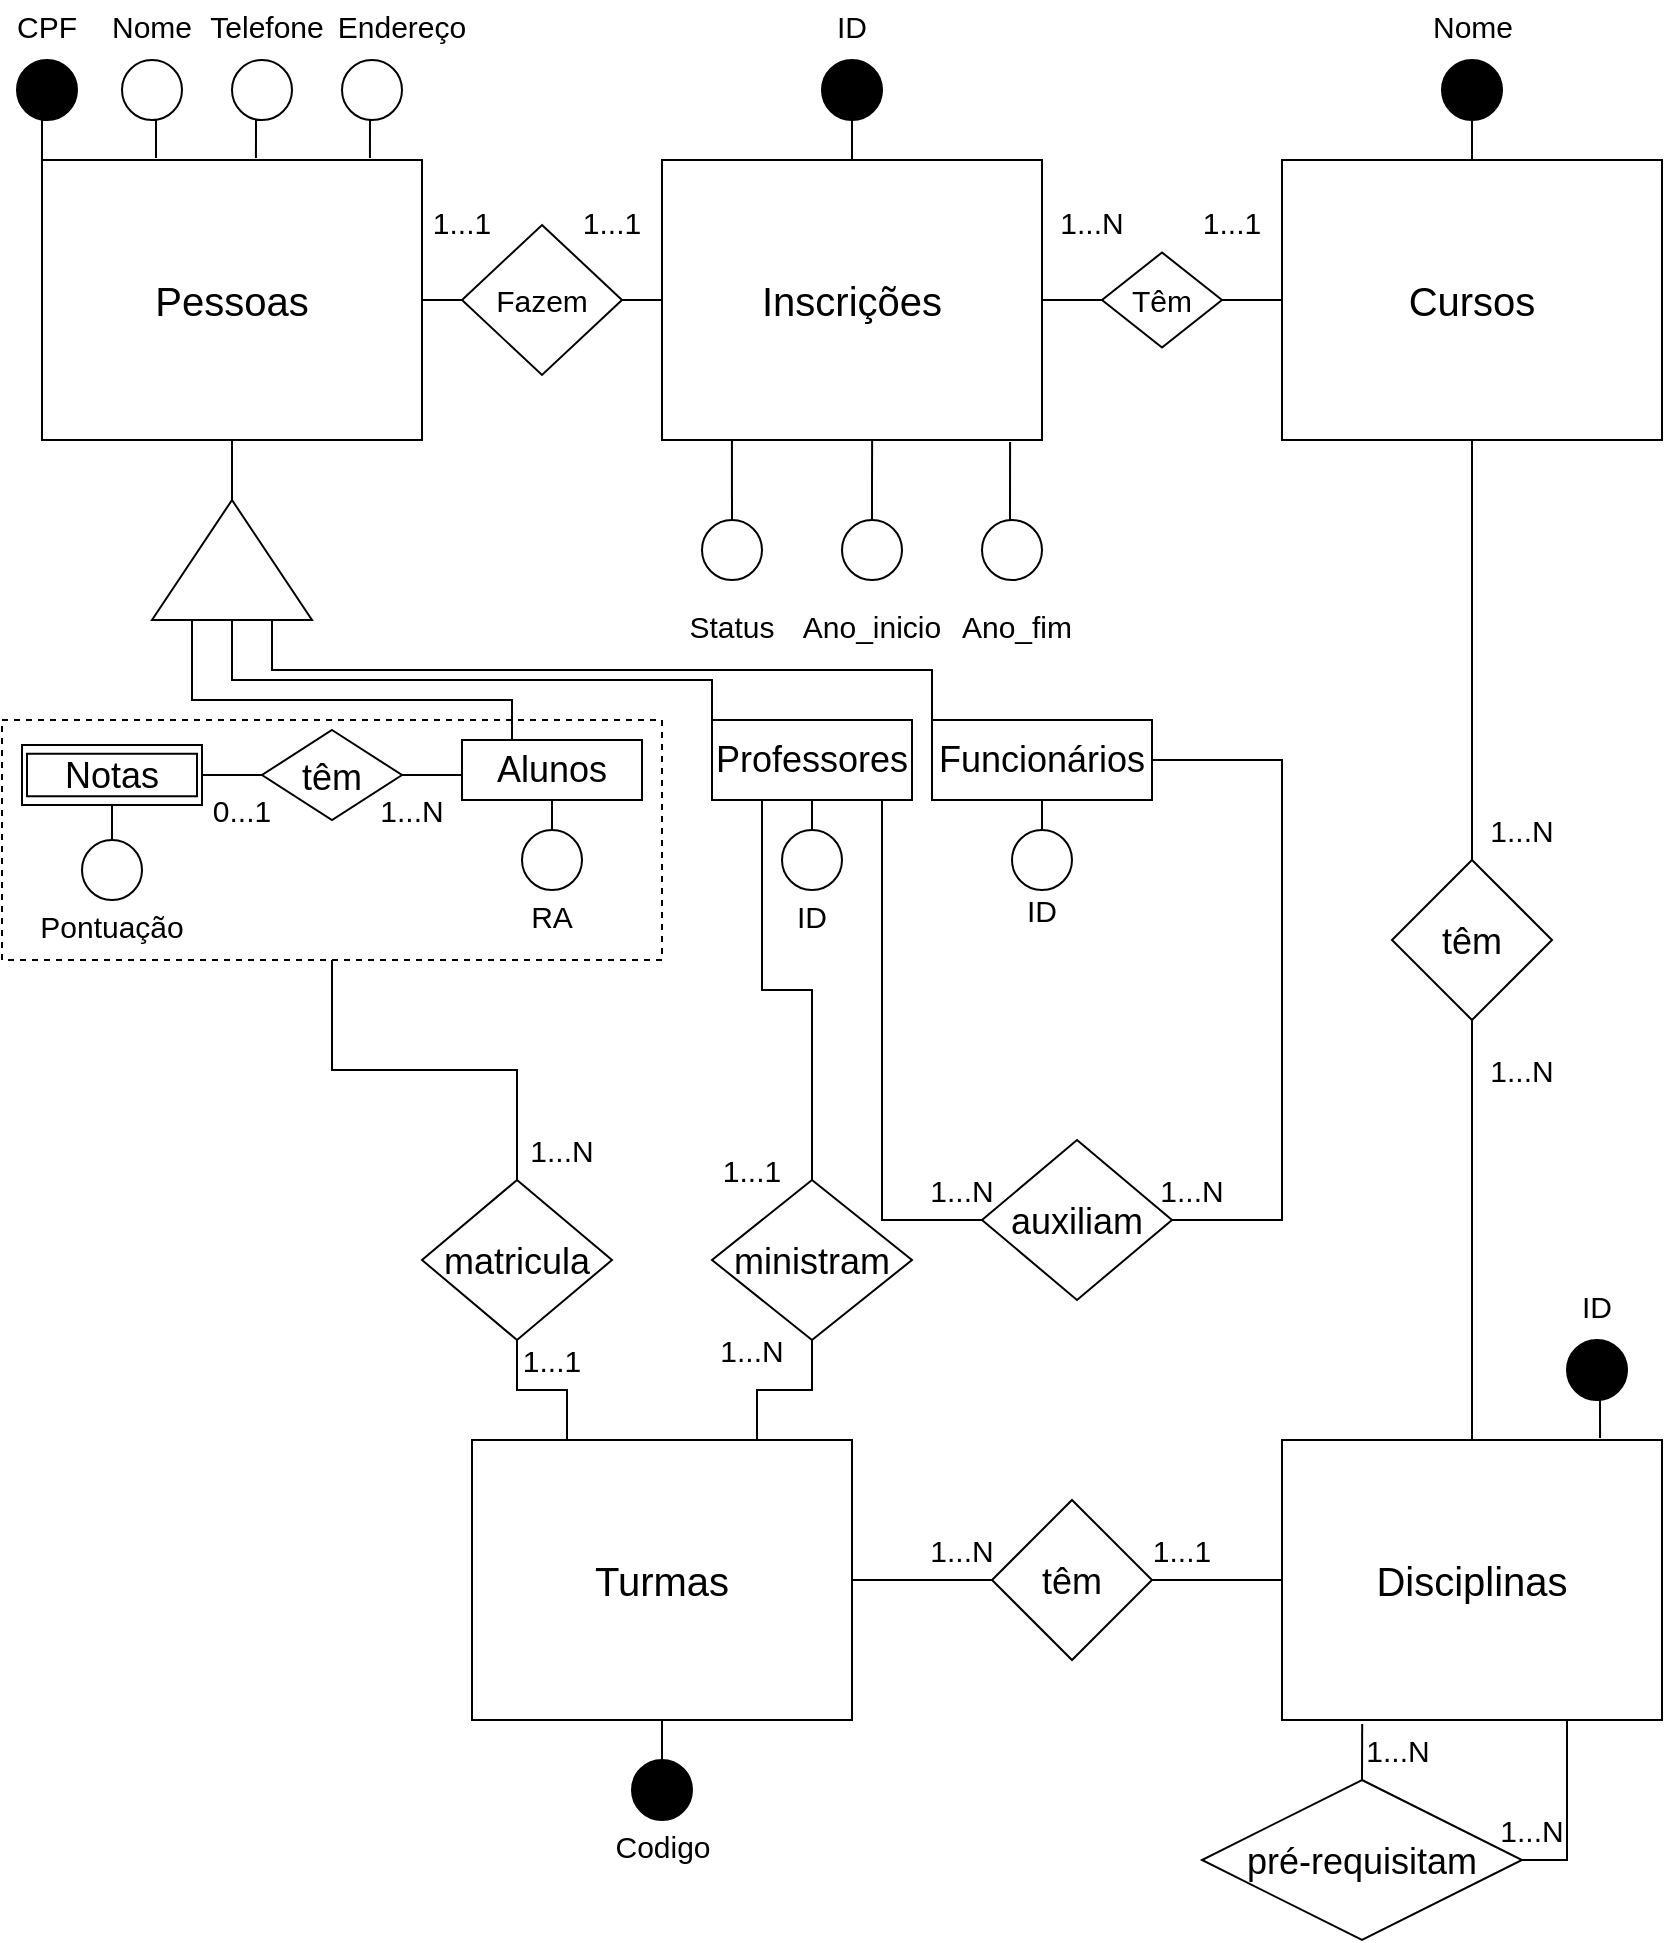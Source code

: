 <mxfile version="17.4.0" type="github">
  <diagram id="XZpcbS82YB3ZB8pWRiQa" name="Page-1">
    <mxGraphModel dx="1422" dy="698" grid="1" gridSize="10" guides="1" tooltips="1" connect="1" arrows="1" fold="1" page="1" pageScale="1" pageWidth="850" pageHeight="1100" math="0" shadow="0">
      <root>
        <mxCell id="0" />
        <mxCell id="1" parent="0" />
        <mxCell id="Ed6KvirajqqCD9u2Csdc-1" value="&lt;font style=&quot;font-size: 20px&quot;&gt;Cursos&lt;/font&gt;" style="rounded=0;whiteSpace=wrap;html=1;" parent="1" vertex="1">
          <mxGeometry x="640" y="160" width="190" height="140" as="geometry" />
        </mxCell>
        <mxCell id="Ed6KvirajqqCD9u2Csdc-2" value="&lt;span style=&quot;font-size: 20px&quot;&gt;Disciplinas&lt;/span&gt;" style="rounded=0;whiteSpace=wrap;html=1;" parent="1" vertex="1">
          <mxGeometry x="640" y="800" width="190" height="140" as="geometry" />
        </mxCell>
        <mxCell id="Ed6KvirajqqCD9u2Csdc-3" value="&lt;span style=&quot;font-size: 20px&quot;&gt;Pessoas&lt;/span&gt;" style="rounded=0;whiteSpace=wrap;html=1;" parent="1" vertex="1">
          <mxGeometry x="20" y="160" width="190" height="140" as="geometry" />
        </mxCell>
        <mxCell id="Ed6KvirajqqCD9u2Csdc-62" style="edgeStyle=orthogonalEdgeStyle;rounded=0;orthogonalLoop=1;jettySize=auto;html=1;exitX=1;exitY=0.5;exitDx=0;exitDy=0;entryX=0;entryY=0.5;entryDx=0;entryDy=0;fontSize=15;endArrow=none;endFill=0;" parent="1" source="Ed6KvirajqqCD9u2Csdc-4" target="Ed6KvirajqqCD9u2Csdc-61" edge="1">
          <mxGeometry relative="1" as="geometry" />
        </mxCell>
        <mxCell id="Ed6KvirajqqCD9u2Csdc-134" style="edgeStyle=orthogonalEdgeStyle;rounded=0;orthogonalLoop=1;jettySize=auto;html=1;exitX=0.5;exitY=1;exitDx=0;exitDy=0;entryX=0.5;entryY=0;entryDx=0;entryDy=0;fontSize=15;fontColor=#FFFFFF;endArrow=none;endFill=0;" parent="1" source="Ed6KvirajqqCD9u2Csdc-4" target="Ed6KvirajqqCD9u2Csdc-132" edge="1">
          <mxGeometry relative="1" as="geometry" />
        </mxCell>
        <mxCell id="Ed6KvirajqqCD9u2Csdc-4" value="&lt;span style=&quot;font-size: 20px&quot;&gt;Turmas&lt;/span&gt;" style="rounded=0;whiteSpace=wrap;html=1;" parent="1" vertex="1">
          <mxGeometry x="235" y="800" width="190" height="140" as="geometry" />
        </mxCell>
        <mxCell id="Ed6KvirajqqCD9u2Csdc-6" style="edgeStyle=orthogonalEdgeStyle;rounded=0;orthogonalLoop=1;jettySize=auto;html=1;exitX=0.5;exitY=0;exitDx=0;exitDy=0;entryX=0.5;entryY=1;entryDx=0;entryDy=0;fontSize=18;endArrow=none;endFill=0;" parent="1" source="Ed6KvirajqqCD9u2Csdc-5" target="Ed6KvirajqqCD9u2Csdc-1" edge="1">
          <mxGeometry relative="1" as="geometry" />
        </mxCell>
        <mxCell id="Ed6KvirajqqCD9u2Csdc-7" style="edgeStyle=orthogonalEdgeStyle;rounded=0;orthogonalLoop=1;jettySize=auto;html=1;exitX=0.5;exitY=1;exitDx=0;exitDy=0;entryX=0.5;entryY=0;entryDx=0;entryDy=0;fontSize=18;endArrow=none;endFill=0;" parent="1" source="Ed6KvirajqqCD9u2Csdc-5" target="Ed6KvirajqqCD9u2Csdc-2" edge="1">
          <mxGeometry relative="1" as="geometry" />
        </mxCell>
        <mxCell id="Ed6KvirajqqCD9u2Csdc-5" value="&lt;font style=&quot;font-size: 18px&quot;&gt;têm&lt;/font&gt;" style="rhombus;whiteSpace=wrap;html=1;fontSize=20;" parent="1" vertex="1">
          <mxGeometry x="695" y="510" width="80" height="80" as="geometry" />
        </mxCell>
        <mxCell id="Ed6KvirajqqCD9u2Csdc-9" style="edgeStyle=orthogonalEdgeStyle;rounded=0;orthogonalLoop=1;jettySize=auto;html=1;exitX=0.5;exitY=0;exitDx=0;exitDy=0;entryX=0.211;entryY=1.014;entryDx=0;entryDy=0;entryPerimeter=0;fontSize=18;endArrow=none;endFill=0;" parent="1" source="Ed6KvirajqqCD9u2Csdc-8" target="Ed6KvirajqqCD9u2Csdc-2" edge="1">
          <mxGeometry relative="1" as="geometry" />
        </mxCell>
        <mxCell id="Ed6KvirajqqCD9u2Csdc-10" style="edgeStyle=orthogonalEdgeStyle;rounded=0;orthogonalLoop=1;jettySize=auto;html=1;exitX=1;exitY=0.5;exitDx=0;exitDy=0;entryX=0.75;entryY=1;entryDx=0;entryDy=0;fontSize=18;endArrow=none;endFill=0;" parent="1" source="Ed6KvirajqqCD9u2Csdc-8" target="Ed6KvirajqqCD9u2Csdc-2" edge="1">
          <mxGeometry relative="1" as="geometry" />
        </mxCell>
        <mxCell id="Ed6KvirajqqCD9u2Csdc-8" value="&lt;font style=&quot;font-size: 18px&quot;&gt;pré-requisitam&lt;/font&gt;" style="rhombus;whiteSpace=wrap;html=1;fontSize=20;" parent="1" vertex="1">
          <mxGeometry x="600" y="970" width="160" height="80" as="geometry" />
        </mxCell>
        <mxCell id="Ed6KvirajqqCD9u2Csdc-12" style="edgeStyle=orthogonalEdgeStyle;rounded=0;orthogonalLoop=1;jettySize=auto;html=1;exitX=1;exitY=0.5;exitDx=0;exitDy=0;entryX=0.5;entryY=1;entryDx=0;entryDy=0;fontSize=18;endArrow=none;endFill=0;" parent="1" source="Ed6KvirajqqCD9u2Csdc-11" target="Ed6KvirajqqCD9u2Csdc-3" edge="1">
          <mxGeometry relative="1" as="geometry" />
        </mxCell>
        <mxCell id="Ed6KvirajqqCD9u2Csdc-80" style="edgeStyle=orthogonalEdgeStyle;rounded=0;orthogonalLoop=1;jettySize=auto;html=1;exitX=0;exitY=0.75;exitDx=0;exitDy=0;entryX=0;entryY=0;entryDx=0;entryDy=0;fontSize=15;endArrow=none;endFill=0;" parent="1" source="Ed6KvirajqqCD9u2Csdc-11" target="Ed6KvirajqqCD9u2Csdc-16" edge="1">
          <mxGeometry relative="1" as="geometry" />
        </mxCell>
        <mxCell id="Ed6KvirajqqCD9u2Csdc-81" style="edgeStyle=orthogonalEdgeStyle;rounded=0;orthogonalLoop=1;jettySize=auto;html=1;exitX=0;exitY=0.5;exitDx=0;exitDy=0;entryX=0;entryY=0;entryDx=0;entryDy=0;fontSize=15;endArrow=none;endFill=0;" parent="1" source="Ed6KvirajqqCD9u2Csdc-11" target="Ed6KvirajqqCD9u2Csdc-14" edge="1">
          <mxGeometry relative="1" as="geometry">
            <Array as="points">
              <mxPoint x="115" y="420" />
              <mxPoint x="355" y="420" />
            </Array>
          </mxGeometry>
        </mxCell>
        <mxCell id="Ed6KvirajqqCD9u2Csdc-11" value="" style="triangle;whiteSpace=wrap;html=1;fontSize=18;rotation=-90;" parent="1" vertex="1">
          <mxGeometry x="85" y="320" width="60" height="80" as="geometry" />
        </mxCell>
        <mxCell id="Ed6KvirajqqCD9u2Csdc-82" style="edgeStyle=orthogonalEdgeStyle;rounded=0;orthogonalLoop=1;jettySize=auto;html=1;exitX=0;exitY=0;exitDx=0;exitDy=0;entryX=0;entryY=0.25;entryDx=0;entryDy=0;fontSize=15;endArrow=none;endFill=0;" parent="1" source="Ed6KvirajqqCD9u2Csdc-13" target="Ed6KvirajqqCD9u2Csdc-11" edge="1">
          <mxGeometry relative="1" as="geometry">
            <Array as="points">
              <mxPoint x="255" y="430" />
              <mxPoint x="95" y="430" />
            </Array>
          </mxGeometry>
        </mxCell>
        <mxCell id="Ed6KvirajqqCD9u2Csdc-13" value="Alunos" style="rounded=0;whiteSpace=wrap;html=1;fontSize=18;" parent="1" vertex="1">
          <mxGeometry x="230" y="450" width="90" height="30" as="geometry" />
        </mxCell>
        <mxCell id="Ed6KvirajqqCD9u2Csdc-66" style="edgeStyle=orthogonalEdgeStyle;rounded=0;orthogonalLoop=1;jettySize=auto;html=1;exitX=0.25;exitY=1;exitDx=0;exitDy=0;entryX=0.5;entryY=0;entryDx=0;entryDy=0;fontSize=15;endArrow=none;endFill=0;" parent="1" source="Ed6KvirajqqCD9u2Csdc-14" target="Ed6KvirajqqCD9u2Csdc-65" edge="1">
          <mxGeometry relative="1" as="geometry" />
        </mxCell>
        <mxCell id="Ed6KvirajqqCD9u2Csdc-14" value="Professores" style="rounded=0;whiteSpace=wrap;html=1;fontSize=18;" parent="1" vertex="1">
          <mxGeometry x="355" y="440" width="100" height="40" as="geometry" />
        </mxCell>
        <mxCell id="Ed6KvirajqqCD9u2Csdc-79" style="edgeStyle=orthogonalEdgeStyle;rounded=0;orthogonalLoop=1;jettySize=auto;html=1;exitX=1;exitY=0.5;exitDx=0;exitDy=0;entryX=1;entryY=0.5;entryDx=0;entryDy=0;fontSize=15;endArrow=none;endFill=0;" parent="1" source="Ed6KvirajqqCD9u2Csdc-16" target="Ed6KvirajqqCD9u2Csdc-68" edge="1">
          <mxGeometry relative="1" as="geometry">
            <Array as="points">
              <mxPoint x="640" y="460" />
              <mxPoint x="640" y="690" />
            </Array>
          </mxGeometry>
        </mxCell>
        <mxCell id="Ed6KvirajqqCD9u2Csdc-131" style="edgeStyle=orthogonalEdgeStyle;rounded=0;orthogonalLoop=1;jettySize=auto;html=1;exitX=0.5;exitY=1;exitDx=0;exitDy=0;entryX=0.5;entryY=0;entryDx=0;entryDy=0;fontSize=15;fontColor=#FFFFFF;endArrow=none;endFill=0;" parent="1" source="Ed6KvirajqqCD9u2Csdc-16" target="Ed6KvirajqqCD9u2Csdc-129" edge="1">
          <mxGeometry relative="1" as="geometry" />
        </mxCell>
        <mxCell id="Ed6KvirajqqCD9u2Csdc-16" value="Funcionários" style="rounded=0;whiteSpace=wrap;html=1;fontSize=18;" parent="1" vertex="1">
          <mxGeometry x="465" y="440" width="110" height="40" as="geometry" />
        </mxCell>
        <mxCell id="H6PO9VPkFhGzVtJT0KFY-4" style="edgeStyle=orthogonalEdgeStyle;rounded=0;orthogonalLoop=1;jettySize=auto;html=1;exitX=0.5;exitY=0;exitDx=0;exitDy=0;entryX=0.184;entryY=1;entryDx=0;entryDy=0;entryPerimeter=0;fontSize=18;endArrow=none;endFill=0;" edge="1" parent="1" source="Ed6KvirajqqCD9u2Csdc-39" target="H6PO9VPkFhGzVtJT0KFY-3">
          <mxGeometry relative="1" as="geometry" />
        </mxCell>
        <mxCell id="Ed6KvirajqqCD9u2Csdc-39" value="" style="ellipse;whiteSpace=wrap;html=1;aspect=fixed;fontSize=18;direction=east;flipH=0;flipV=1;" parent="1" vertex="1">
          <mxGeometry x="350" y="340" width="30" height="30" as="geometry" />
        </mxCell>
        <mxCell id="Ed6KvirajqqCD9u2Csdc-40" value="&lt;font style=&quot;font-size: 15px&quot;&gt;Status&lt;/font&gt;" style="text;html=1;strokeColor=none;fillColor=none;align=center;verticalAlign=middle;whiteSpace=wrap;rounded=0;fontSize=18;direction=east;flipH=0;flipV=1;" parent="1" vertex="1">
          <mxGeometry x="340" y="380" width="50" height="25" as="geometry" />
        </mxCell>
        <mxCell id="H6PO9VPkFhGzVtJT0KFY-8" style="edgeStyle=orthogonalEdgeStyle;rounded=0;orthogonalLoop=1;jettySize=auto;html=1;exitX=0.5;exitY=0;exitDx=0;exitDy=0;entryX=0.553;entryY=1;entryDx=0;entryDy=0;entryPerimeter=0;fontSize=18;endArrow=none;endFill=0;" edge="1" parent="1" source="Ed6KvirajqqCD9u2Csdc-42" target="H6PO9VPkFhGzVtJT0KFY-3">
          <mxGeometry relative="1" as="geometry" />
        </mxCell>
        <mxCell id="Ed6KvirajqqCD9u2Csdc-42" value="" style="ellipse;whiteSpace=wrap;html=1;aspect=fixed;fontSize=18;direction=east;flipH=0;flipV=1;" parent="1" vertex="1">
          <mxGeometry x="420" y="340" width="30" height="30" as="geometry" />
        </mxCell>
        <mxCell id="Ed6KvirajqqCD9u2Csdc-43" value="&lt;font style=&quot;font-size: 15px&quot;&gt;Ano_inicio&lt;/font&gt;" style="text;html=1;strokeColor=none;fillColor=none;align=center;verticalAlign=middle;whiteSpace=wrap;rounded=0;fontSize=18;direction=east;flipH=0;flipV=1;" parent="1" vertex="1">
          <mxGeometry x="410" y="380" width="50" height="25" as="geometry" />
        </mxCell>
        <mxCell id="H6PO9VPkFhGzVtJT0KFY-7" style="edgeStyle=orthogonalEdgeStyle;rounded=0;orthogonalLoop=1;jettySize=auto;html=1;exitX=0.5;exitY=0;exitDx=0;exitDy=0;entryX=0.916;entryY=1.007;entryDx=0;entryDy=0;entryPerimeter=0;fontSize=18;endArrow=none;endFill=0;" edge="1" parent="1" source="Ed6KvirajqqCD9u2Csdc-45" target="H6PO9VPkFhGzVtJT0KFY-3">
          <mxGeometry relative="1" as="geometry" />
        </mxCell>
        <mxCell id="Ed6KvirajqqCD9u2Csdc-45" value="" style="ellipse;whiteSpace=wrap;html=1;aspect=fixed;fontSize=18;direction=east;flipH=0;flipV=1;" parent="1" vertex="1">
          <mxGeometry x="490" y="340" width="30" height="30" as="geometry" />
        </mxCell>
        <mxCell id="Ed6KvirajqqCD9u2Csdc-46" value="&lt;span style=&quot;font-size: 15px&quot;&gt;Ano_fim&lt;/span&gt;" style="text;html=1;strokeColor=none;fillColor=none;align=center;verticalAlign=middle;whiteSpace=wrap;rounded=0;fontSize=18;direction=east;flipH=0;flipV=1;" parent="1" vertex="1">
          <mxGeometry x="480" y="382.5" width="55" height="20" as="geometry" />
        </mxCell>
        <mxCell id="Ed6KvirajqqCD9u2Csdc-74" style="edgeStyle=orthogonalEdgeStyle;rounded=0;orthogonalLoop=1;jettySize=auto;html=1;exitX=0.5;exitY=1;exitDx=0;exitDy=0;entryX=0.25;entryY=0;entryDx=0;entryDy=0;fontSize=15;endArrow=none;endFill=0;" parent="1" source="Ed6KvirajqqCD9u2Csdc-59" target="Ed6KvirajqqCD9u2Csdc-4" edge="1">
          <mxGeometry relative="1" as="geometry" />
        </mxCell>
        <mxCell id="Ed6KvirajqqCD9u2Csdc-59" value="&lt;span style=&quot;font-size: 18px&quot;&gt;matricula&lt;/span&gt;" style="rhombus;whiteSpace=wrap;html=1;fontSize=20;" parent="1" vertex="1">
          <mxGeometry x="210" y="670" width="95" height="80" as="geometry" />
        </mxCell>
        <mxCell id="Ed6KvirajqqCD9u2Csdc-63" style="edgeStyle=orthogonalEdgeStyle;rounded=0;orthogonalLoop=1;jettySize=auto;html=1;exitX=1;exitY=0.5;exitDx=0;exitDy=0;entryX=0;entryY=0.5;entryDx=0;entryDy=0;fontSize=15;endArrow=none;endFill=0;" parent="1" source="Ed6KvirajqqCD9u2Csdc-61" target="Ed6KvirajqqCD9u2Csdc-2" edge="1">
          <mxGeometry relative="1" as="geometry" />
        </mxCell>
        <mxCell id="Ed6KvirajqqCD9u2Csdc-61" value="&lt;font style=&quot;font-size: 18px&quot;&gt;têm&lt;/font&gt;" style="rhombus;whiteSpace=wrap;html=1;fontSize=20;" parent="1" vertex="1">
          <mxGeometry x="495" y="830" width="80" height="80" as="geometry" />
        </mxCell>
        <mxCell id="Ed6KvirajqqCD9u2Csdc-75" style="edgeStyle=orthogonalEdgeStyle;rounded=0;orthogonalLoop=1;jettySize=auto;html=1;exitX=0.5;exitY=1;exitDx=0;exitDy=0;entryX=0.75;entryY=0;entryDx=0;entryDy=0;fontSize=15;endArrow=none;endFill=0;" parent="1" source="Ed6KvirajqqCD9u2Csdc-65" target="Ed6KvirajqqCD9u2Csdc-4" edge="1">
          <mxGeometry relative="1" as="geometry" />
        </mxCell>
        <mxCell id="Ed6KvirajqqCD9u2Csdc-65" value="&lt;span style=&quot;font-size: 18px&quot;&gt;ministram&lt;/span&gt;" style="rhombus;whiteSpace=wrap;html=1;fontSize=20;" parent="1" vertex="1">
          <mxGeometry x="355" y="670" width="100" height="80" as="geometry" />
        </mxCell>
        <mxCell id="Ed6KvirajqqCD9u2Csdc-78" style="edgeStyle=orthogonalEdgeStyle;rounded=0;orthogonalLoop=1;jettySize=auto;html=1;exitX=0;exitY=0;exitDx=0;exitDy=0;entryX=0.75;entryY=1;entryDx=0;entryDy=0;fontSize=15;endArrow=none;endFill=0;" parent="1" source="Ed6KvirajqqCD9u2Csdc-68" target="Ed6KvirajqqCD9u2Csdc-14" edge="1">
          <mxGeometry relative="1" as="geometry">
            <Array as="points">
              <mxPoint x="440" y="690" />
              <mxPoint x="440" y="480" />
            </Array>
          </mxGeometry>
        </mxCell>
        <mxCell id="Ed6KvirajqqCD9u2Csdc-68" value="&lt;span style=&quot;font-size: 18px&quot;&gt;auxiliam&lt;/span&gt;" style="rhombus;whiteSpace=wrap;html=1;fontSize=20;" parent="1" vertex="1">
          <mxGeometry x="490" y="650" width="95" height="80" as="geometry" />
        </mxCell>
        <mxCell id="Ed6KvirajqqCD9u2Csdc-97" style="edgeStyle=orthogonalEdgeStyle;rounded=0;orthogonalLoop=1;jettySize=auto;html=1;exitX=0.5;exitY=1;exitDx=0;exitDy=0;entryX=0.5;entryY=0;entryDx=0;entryDy=0;fontSize=15;endArrow=none;endFill=0;" parent="1" source="Ed6KvirajqqCD9u2Csdc-86" target="Ed6KvirajqqCD9u2Csdc-94" edge="1">
          <mxGeometry relative="1" as="geometry" />
        </mxCell>
        <mxCell id="Ed6KvirajqqCD9u2Csdc-86" value="Notas" style="rounded=0;whiteSpace=wrap;html=1;fontSize=18;" parent="1" vertex="1">
          <mxGeometry x="10" y="452.5" width="90" height="30" as="geometry" />
        </mxCell>
        <mxCell id="Ed6KvirajqqCD9u2Csdc-89" style="edgeStyle=orthogonalEdgeStyle;rounded=0;orthogonalLoop=1;jettySize=auto;html=1;exitX=1;exitY=0.5;exitDx=0;exitDy=0;entryX=0;entryY=0.5;entryDx=0;entryDy=0;fontSize=15;endArrow=none;endFill=0;" parent="1" source="Ed6KvirajqqCD9u2Csdc-88" target="Ed6KvirajqqCD9u2Csdc-13" edge="1">
          <mxGeometry relative="1" as="geometry" />
        </mxCell>
        <mxCell id="Ed6KvirajqqCD9u2Csdc-90" style="edgeStyle=orthogonalEdgeStyle;rounded=0;orthogonalLoop=1;jettySize=auto;html=1;exitX=0;exitY=0.5;exitDx=0;exitDy=0;entryX=1;entryY=0.5;entryDx=0;entryDy=0;fontSize=15;endArrow=none;endFill=0;" parent="1" source="Ed6KvirajqqCD9u2Csdc-88" target="Ed6KvirajqqCD9u2Csdc-86" edge="1">
          <mxGeometry relative="1" as="geometry" />
        </mxCell>
        <mxCell id="Ed6KvirajqqCD9u2Csdc-88" value="&lt;font style=&quot;font-size: 18px&quot;&gt;têm&lt;/font&gt;" style="rhombus;whiteSpace=wrap;html=1;fontSize=20;" parent="1" vertex="1">
          <mxGeometry x="130" y="445" width="70" height="45" as="geometry" />
        </mxCell>
        <mxCell id="Ed6KvirajqqCD9u2Csdc-93" style="edgeStyle=orthogonalEdgeStyle;rounded=0;orthogonalLoop=1;jettySize=auto;html=1;exitX=0.5;exitY=1;exitDx=0;exitDy=0;entryX=0.5;entryY=0;entryDx=0;entryDy=0;fontSize=15;endArrow=none;endFill=0;" parent="1" source="Ed6KvirajqqCD9u2Csdc-91" target="Ed6KvirajqqCD9u2Csdc-59" edge="1">
          <mxGeometry relative="1" as="geometry" />
        </mxCell>
        <mxCell id="Ed6KvirajqqCD9u2Csdc-91" value="" style="rounded=0;whiteSpace=wrap;html=1;fontSize=15;fillColor=none;dashed=1;" parent="1" vertex="1">
          <mxGeometry y="440" width="330" height="120" as="geometry" />
        </mxCell>
        <mxCell id="Ed6KvirajqqCD9u2Csdc-94" value="" style="ellipse;whiteSpace=wrap;html=1;aspect=fixed;fontSize=18;direction=east;flipH=0;flipV=1;" parent="1" vertex="1">
          <mxGeometry x="40" y="500" width="30" height="30" as="geometry" />
        </mxCell>
        <mxCell id="Ed6KvirajqqCD9u2Csdc-95" value="&lt;font style=&quot;font-size: 15px&quot;&gt;Pontuação&lt;/font&gt;" style="text;html=1;strokeColor=none;fillColor=none;align=center;verticalAlign=middle;whiteSpace=wrap;rounded=0;fontSize=18;direction=east;flipH=0;flipV=1;" parent="1" vertex="1">
          <mxGeometry x="20" y="530" width="70" height="25" as="geometry" />
        </mxCell>
        <mxCell id="Ed6KvirajqqCD9u2Csdc-100" style="edgeStyle=orthogonalEdgeStyle;rounded=0;orthogonalLoop=1;jettySize=auto;html=1;exitX=0.5;exitY=0;exitDx=0;exitDy=0;entryX=0.5;entryY=1;entryDx=0;entryDy=0;fontSize=15;endArrow=none;endFill=0;" parent="1" source="Ed6KvirajqqCD9u2Csdc-98" target="Ed6KvirajqqCD9u2Csdc-13" edge="1">
          <mxGeometry relative="1" as="geometry" />
        </mxCell>
        <mxCell id="Ed6KvirajqqCD9u2Csdc-98" value="" style="ellipse;whiteSpace=wrap;html=1;aspect=fixed;fontSize=18;direction=east;flipH=0;flipV=1;fillColor=#FFFFFF;" parent="1" vertex="1">
          <mxGeometry x="260" y="495" width="30" height="30" as="geometry" />
        </mxCell>
        <mxCell id="Ed6KvirajqqCD9u2Csdc-99" value="&lt;font style=&quot;font-size: 15px&quot;&gt;RA&lt;/font&gt;" style="text;html=1;strokeColor=none;fillColor=none;align=center;verticalAlign=middle;whiteSpace=wrap;rounded=0;fontSize=18;direction=east;flipH=0;flipV=1;" parent="1" vertex="1">
          <mxGeometry x="260" y="525" width="30" height="25" as="geometry" />
        </mxCell>
        <mxCell id="Ed6KvirajqqCD9u2Csdc-103" style="edgeStyle=orthogonalEdgeStyle;rounded=0;orthogonalLoop=1;jettySize=auto;html=1;exitX=0.5;exitY=1;exitDx=0;exitDy=0;entryX=0.5;entryY=0;entryDx=0;entryDy=0;fontSize=15;endArrow=none;endFill=0;" parent="1" source="Ed6KvirajqqCD9u2Csdc-101" target="Ed6KvirajqqCD9u2Csdc-1" edge="1">
          <mxGeometry relative="1" as="geometry" />
        </mxCell>
        <mxCell id="Ed6KvirajqqCD9u2Csdc-101" value="" style="ellipse;whiteSpace=wrap;html=1;aspect=fixed;fontSize=18;direction=east;flipH=0;flipV=1;labelBackgroundColor=#000000;fillColor=#000000;" parent="1" vertex="1">
          <mxGeometry x="720" y="110" width="30" height="30" as="geometry" />
        </mxCell>
        <mxCell id="Ed6KvirajqqCD9u2Csdc-102" value="&lt;font style=&quot;font-size: 15px&quot;&gt;Nome&lt;/font&gt;" style="text;html=1;strokeColor=none;fillColor=none;align=center;verticalAlign=middle;whiteSpace=wrap;rounded=0;fontSize=18;direction=east;flipH=0;flipV=1;" parent="1" vertex="1">
          <mxGeometry x="712.5" y="80" width="45" height="25" as="geometry" />
        </mxCell>
        <mxCell id="Ed6KvirajqqCD9u2Csdc-109" style="edgeStyle=orthogonalEdgeStyle;rounded=0;orthogonalLoop=1;jettySize=auto;html=1;exitX=0.5;exitY=1;exitDx=0;exitDy=0;entryX=0.837;entryY=-0.007;entryDx=0;entryDy=0;entryPerimeter=0;fontSize=15;endArrow=none;endFill=0;" parent="1" source="Ed6KvirajqqCD9u2Csdc-104" target="Ed6KvirajqqCD9u2Csdc-2" edge="1">
          <mxGeometry relative="1" as="geometry" />
        </mxCell>
        <mxCell id="Ed6KvirajqqCD9u2Csdc-104" value="" style="ellipse;whiteSpace=wrap;html=1;aspect=fixed;fontSize=18;direction=east;flipH=0;flipV=1;labelBackgroundColor=#000000;fontColor=#FFFFFF;fillColor=#000000;" parent="1" vertex="1">
          <mxGeometry x="782.5" y="750" width="30" height="30" as="geometry" />
        </mxCell>
        <mxCell id="Ed6KvirajqqCD9u2Csdc-105" value="&lt;font style=&quot;font-size: 15px&quot;&gt;ID&lt;/font&gt;" style="text;html=1;strokeColor=none;fillColor=none;align=center;verticalAlign=middle;whiteSpace=wrap;rounded=0;fontSize=18;direction=east;flipH=0;flipV=1;" parent="1" vertex="1">
          <mxGeometry x="775" y="720" width="45" height="25" as="geometry" />
        </mxCell>
        <mxCell id="Ed6KvirajqqCD9u2Csdc-111" value="" style="rounded=0;whiteSpace=wrap;html=1;labelBackgroundColor=none;fontSize=15;fontColor=#FFFFFF;fillColor=none;" parent="1" vertex="1">
          <mxGeometry x="12.5" y="456.88" width="85" height="21.25" as="geometry" />
        </mxCell>
        <mxCell id="Ed6KvirajqqCD9u2Csdc-122" style="edgeStyle=orthogonalEdgeStyle;rounded=0;orthogonalLoop=1;jettySize=auto;html=1;exitX=0.5;exitY=1;exitDx=0;exitDy=0;entryX=0;entryY=0;entryDx=0;entryDy=0;fontSize=15;fontColor=#FFFFFF;endArrow=none;endFill=0;" parent="1" source="Ed6KvirajqqCD9u2Csdc-112" target="Ed6KvirajqqCD9u2Csdc-3" edge="1">
          <mxGeometry relative="1" as="geometry" />
        </mxCell>
        <mxCell id="Ed6KvirajqqCD9u2Csdc-112" value="" style="ellipse;whiteSpace=wrap;html=1;aspect=fixed;fontSize=18;direction=east;flipH=0;flipV=1;labelBackgroundColor=#000000;fillColor=#000000;" parent="1" vertex="1">
          <mxGeometry x="7.5" y="110" width="30" height="30" as="geometry" />
        </mxCell>
        <mxCell id="Ed6KvirajqqCD9u2Csdc-113" value="&lt;font style=&quot;font-size: 15px&quot;&gt;CPF&lt;/font&gt;" style="text;html=1;strokeColor=none;fillColor=none;align=center;verticalAlign=middle;whiteSpace=wrap;rounded=0;fontSize=18;direction=east;flipH=0;flipV=1;" parent="1" vertex="1">
          <mxGeometry y="80" width="45" height="25" as="geometry" />
        </mxCell>
        <mxCell id="Ed6KvirajqqCD9u2Csdc-123" style="edgeStyle=orthogonalEdgeStyle;rounded=0;orthogonalLoop=1;jettySize=auto;html=1;exitX=0.5;exitY=1;exitDx=0;exitDy=0;entryX=0.3;entryY=-0.007;entryDx=0;entryDy=0;entryPerimeter=0;fontSize=15;fontColor=#FFFFFF;endArrow=none;endFill=0;" parent="1" source="Ed6KvirajqqCD9u2Csdc-116" target="Ed6KvirajqqCD9u2Csdc-3" edge="1">
          <mxGeometry relative="1" as="geometry" />
        </mxCell>
        <mxCell id="Ed6KvirajqqCD9u2Csdc-116" value="" style="ellipse;whiteSpace=wrap;html=1;aspect=fixed;fontSize=18;direction=east;flipH=0;flipV=1;" parent="1" vertex="1">
          <mxGeometry x="60" y="110" width="30" height="30" as="geometry" />
        </mxCell>
        <mxCell id="Ed6KvirajqqCD9u2Csdc-117" value="&lt;font style=&quot;font-size: 15px&quot;&gt;Nome&lt;/font&gt;" style="text;html=1;strokeColor=none;fillColor=none;align=center;verticalAlign=middle;whiteSpace=wrap;rounded=0;fontSize=18;direction=east;flipH=0;flipV=1;" parent="1" vertex="1">
          <mxGeometry x="50" y="80" width="50" height="25" as="geometry" />
        </mxCell>
        <mxCell id="Ed6KvirajqqCD9u2Csdc-124" style="edgeStyle=orthogonalEdgeStyle;rounded=0;orthogonalLoop=1;jettySize=auto;html=1;exitX=0.5;exitY=1;exitDx=0;exitDy=0;entryX=0.563;entryY=-0.007;entryDx=0;entryDy=0;entryPerimeter=0;fontSize=15;fontColor=#FFFFFF;endArrow=none;endFill=0;" parent="1" source="Ed6KvirajqqCD9u2Csdc-118" target="Ed6KvirajqqCD9u2Csdc-3" edge="1">
          <mxGeometry relative="1" as="geometry" />
        </mxCell>
        <mxCell id="Ed6KvirajqqCD9u2Csdc-118" value="" style="ellipse;whiteSpace=wrap;html=1;aspect=fixed;fontSize=18;direction=east;flipH=0;flipV=1;" parent="1" vertex="1">
          <mxGeometry x="115" y="110" width="30" height="30" as="geometry" />
        </mxCell>
        <mxCell id="Ed6KvirajqqCD9u2Csdc-119" value="&lt;font style=&quot;font-size: 15px&quot;&gt;Telefone&lt;/font&gt;" style="text;html=1;strokeColor=none;fillColor=none;align=center;verticalAlign=middle;whiteSpace=wrap;rounded=0;fontSize=18;direction=east;flipH=0;flipV=1;" parent="1" vertex="1">
          <mxGeometry x="105" y="80" width="55" height="25" as="geometry" />
        </mxCell>
        <mxCell id="Ed6KvirajqqCD9u2Csdc-125" style="edgeStyle=orthogonalEdgeStyle;rounded=0;orthogonalLoop=1;jettySize=auto;html=1;exitX=0.5;exitY=1;exitDx=0;exitDy=0;entryX=0.863;entryY=-0.007;entryDx=0;entryDy=0;entryPerimeter=0;fontSize=15;fontColor=#FFFFFF;endArrow=none;endFill=0;" parent="1" source="Ed6KvirajqqCD9u2Csdc-120" target="Ed6KvirajqqCD9u2Csdc-3" edge="1">
          <mxGeometry relative="1" as="geometry" />
        </mxCell>
        <mxCell id="Ed6KvirajqqCD9u2Csdc-120" value="" style="ellipse;whiteSpace=wrap;html=1;aspect=fixed;fontSize=18;direction=east;flipH=0;flipV=1;" parent="1" vertex="1">
          <mxGeometry x="170" y="110" width="30" height="30" as="geometry" />
        </mxCell>
        <mxCell id="Ed6KvirajqqCD9u2Csdc-121" value="&lt;span style=&quot;font-size: 15px&quot;&gt;Endereço&lt;/span&gt;" style="text;html=1;strokeColor=none;fillColor=none;align=center;verticalAlign=middle;whiteSpace=wrap;rounded=0;fontSize=18;direction=east;flipH=0;flipV=1;" parent="1" vertex="1">
          <mxGeometry x="165" y="80" width="70" height="25" as="geometry" />
        </mxCell>
        <mxCell id="Ed6KvirajqqCD9u2Csdc-128" style="edgeStyle=orthogonalEdgeStyle;rounded=0;orthogonalLoop=1;jettySize=auto;html=1;exitX=0.5;exitY=0;exitDx=0;exitDy=0;entryX=0.5;entryY=1;entryDx=0;entryDy=0;fontSize=15;fontColor=#FFFFFF;endArrow=none;endFill=0;" parent="1" source="Ed6KvirajqqCD9u2Csdc-126" target="Ed6KvirajqqCD9u2Csdc-14" edge="1">
          <mxGeometry relative="1" as="geometry" />
        </mxCell>
        <mxCell id="Ed6KvirajqqCD9u2Csdc-126" value="" style="ellipse;whiteSpace=wrap;html=1;aspect=fixed;fontSize=18;direction=east;flipH=0;flipV=1;fillColor=#FFFFFF;" parent="1" vertex="1">
          <mxGeometry x="390" y="495" width="30" height="30" as="geometry" />
        </mxCell>
        <mxCell id="Ed6KvirajqqCD9u2Csdc-127" value="&lt;font style=&quot;font-size: 15px&quot;&gt;ID&lt;/font&gt;" style="text;html=1;strokeColor=none;fillColor=none;align=center;verticalAlign=middle;whiteSpace=wrap;rounded=0;fontSize=18;direction=east;flipH=0;flipV=1;" parent="1" vertex="1">
          <mxGeometry x="390" y="525" width="30" height="25" as="geometry" />
        </mxCell>
        <mxCell id="Ed6KvirajqqCD9u2Csdc-129" value="" style="ellipse;whiteSpace=wrap;html=1;aspect=fixed;fontSize=18;direction=east;flipH=0;flipV=1;fillColor=#FFFFFF;" parent="1" vertex="1">
          <mxGeometry x="505" y="495" width="30" height="30" as="geometry" />
        </mxCell>
        <mxCell id="Ed6KvirajqqCD9u2Csdc-130" value="&lt;font style=&quot;font-size: 15px&quot;&gt;ID&lt;/font&gt;" style="text;html=1;strokeColor=none;fillColor=none;align=center;verticalAlign=middle;whiteSpace=wrap;rounded=0;fontSize=18;direction=east;flipH=0;flipV=1;" parent="1" vertex="1">
          <mxGeometry x="505" y="520" width="30" height="30" as="geometry" />
        </mxCell>
        <mxCell id="Ed6KvirajqqCD9u2Csdc-132" value="" style="ellipse;whiteSpace=wrap;html=1;aspect=fixed;fontSize=18;direction=east;flipH=0;flipV=1;fillColor=#000000;" parent="1" vertex="1">
          <mxGeometry x="315" y="960" width="30" height="30" as="geometry" />
        </mxCell>
        <mxCell id="Ed6KvirajqqCD9u2Csdc-133" value="&lt;font style=&quot;font-size: 15px&quot;&gt;Codigo&lt;/font&gt;" style="text;html=1;strokeColor=none;fillColor=none;align=center;verticalAlign=middle;whiteSpace=wrap;rounded=0;fontSize=18;direction=east;flipH=0;flipV=1;" parent="1" vertex="1">
          <mxGeometry x="307.5" y="990" width="45" height="25" as="geometry" />
        </mxCell>
        <mxCell id="Ed6KvirajqqCD9u2Csdc-140" value="&lt;font color=&quot;#000000&quot;&gt;1...N&lt;/font&gt;" style="text;html=1;strokeColor=none;fillColor=none;align=center;verticalAlign=middle;whiteSpace=wrap;rounded=0;labelBackgroundColor=none;fontSize=15;fontColor=#FFFFFF;" parent="1" vertex="1">
          <mxGeometry x="750" y="480" width="20" height="30" as="geometry" />
        </mxCell>
        <mxCell id="Ed6KvirajqqCD9u2Csdc-141" value="&lt;font color=&quot;#000000&quot;&gt;1...N&lt;/font&gt;" style="text;html=1;strokeColor=none;fillColor=none;align=center;verticalAlign=middle;whiteSpace=wrap;rounded=0;labelBackgroundColor=none;fontSize=15;fontColor=#FFFFFF;" parent="1" vertex="1">
          <mxGeometry x="745" y="600" width="30" height="30" as="geometry" />
        </mxCell>
        <mxCell id="Ed6KvirajqqCD9u2Csdc-142" value="&lt;font color=&quot;#000000&quot;&gt;1...N&lt;/font&gt;" style="text;html=1;strokeColor=none;fillColor=none;align=center;verticalAlign=middle;whiteSpace=wrap;rounded=0;labelBackgroundColor=none;fontSize=15;fontColor=#FFFFFF;" parent="1" vertex="1">
          <mxGeometry x="470" y="660" width="20" height="30" as="geometry" />
        </mxCell>
        <mxCell id="Ed6KvirajqqCD9u2Csdc-143" value="&lt;font color=&quot;#000000&quot;&gt;1...N&lt;/font&gt;" style="text;html=1;strokeColor=none;fillColor=none;align=center;verticalAlign=middle;whiteSpace=wrap;rounded=0;labelBackgroundColor=none;fontSize=15;fontColor=#FFFFFF;" parent="1" vertex="1">
          <mxGeometry x="585" y="660" width="20" height="30" as="geometry" />
        </mxCell>
        <mxCell id="Ed6KvirajqqCD9u2Csdc-144" value="&lt;font color=&quot;#000000&quot;&gt;1...N&lt;/font&gt;" style="text;html=1;strokeColor=none;fillColor=none;align=center;verticalAlign=middle;whiteSpace=wrap;rounded=0;labelBackgroundColor=none;fontSize=15;fontColor=#FFFFFF;" parent="1" vertex="1">
          <mxGeometry x="265" y="640" width="30" height="30" as="geometry" />
        </mxCell>
        <mxCell id="Ed6KvirajqqCD9u2Csdc-145" value="&lt;font color=&quot;#000000&quot;&gt;1...1&lt;/font&gt;" style="text;html=1;strokeColor=none;fillColor=none;align=center;verticalAlign=middle;whiteSpace=wrap;rounded=0;labelBackgroundColor=none;fontSize=15;fontColor=#FFFFFF;" parent="1" vertex="1">
          <mxGeometry x="265" y="745" width="20" height="30" as="geometry" />
        </mxCell>
        <mxCell id="Ed6KvirajqqCD9u2Csdc-146" value="&lt;font color=&quot;#000000&quot;&gt;1...N&lt;/font&gt;" style="text;html=1;strokeColor=none;fillColor=none;align=center;verticalAlign=middle;whiteSpace=wrap;rounded=0;labelBackgroundColor=none;fontSize=15;fontColor=#FFFFFF;" parent="1" vertex="1">
          <mxGeometry x="750" y="980" width="30" height="30" as="geometry" />
        </mxCell>
        <mxCell id="Ed6KvirajqqCD9u2Csdc-147" value="&lt;font color=&quot;#000000&quot;&gt;1...N&lt;/font&gt;" style="text;html=1;strokeColor=none;fillColor=none;align=center;verticalAlign=middle;whiteSpace=wrap;rounded=0;labelBackgroundColor=none;fontSize=15;fontColor=#FFFFFF;" parent="1" vertex="1">
          <mxGeometry x="682.5" y="940" width="30" height="30" as="geometry" />
        </mxCell>
        <mxCell id="Ed6KvirajqqCD9u2Csdc-148" value="&lt;font color=&quot;#000000&quot;&gt;1...N&lt;/font&gt;" style="text;html=1;strokeColor=none;fillColor=none;align=center;verticalAlign=middle;whiteSpace=wrap;rounded=0;labelBackgroundColor=none;fontSize=15;fontColor=#FFFFFF;" parent="1" vertex="1">
          <mxGeometry x="465" y="840" width="30" height="30" as="geometry" />
        </mxCell>
        <mxCell id="Ed6KvirajqqCD9u2Csdc-149" value="&lt;font color=&quot;#000000&quot;&gt;1...1&lt;/font&gt;" style="text;html=1;strokeColor=none;fillColor=none;align=center;verticalAlign=middle;whiteSpace=wrap;rounded=0;labelBackgroundColor=none;fontSize=15;fontColor=#FFFFFF;" parent="1" vertex="1">
          <mxGeometry x="575" y="840" width="30" height="30" as="geometry" />
        </mxCell>
        <mxCell id="Ed6KvirajqqCD9u2Csdc-150" value="&lt;font color=&quot;#000000&quot;&gt;1...N&lt;/font&gt;" style="text;html=1;strokeColor=none;fillColor=none;align=center;verticalAlign=middle;whiteSpace=wrap;rounded=0;labelBackgroundColor=none;fontSize=15;fontColor=#FFFFFF;" parent="1" vertex="1">
          <mxGeometry x="360" y="740" width="30" height="30" as="geometry" />
        </mxCell>
        <mxCell id="Ed6KvirajqqCD9u2Csdc-151" value="&lt;font color=&quot;#000000&quot;&gt;1...1&lt;/font&gt;" style="text;html=1;strokeColor=none;fillColor=none;align=center;verticalAlign=middle;whiteSpace=wrap;rounded=0;labelBackgroundColor=none;fontSize=15;fontColor=#FFFFFF;" parent="1" vertex="1">
          <mxGeometry x="360" y="650" width="30" height="30" as="geometry" />
        </mxCell>
        <mxCell id="Ed6KvirajqqCD9u2Csdc-152" value="&lt;font color=&quot;#000000&quot;&gt;0...1&lt;/font&gt;" style="text;html=1;strokeColor=none;fillColor=none;align=center;verticalAlign=middle;whiteSpace=wrap;rounded=0;labelBackgroundColor=none;fontSize=15;fontColor=#FFFFFF;" parent="1" vertex="1">
          <mxGeometry x="105" y="470" width="30" height="30" as="geometry" />
        </mxCell>
        <mxCell id="Ed6KvirajqqCD9u2Csdc-153" value="&lt;font color=&quot;#000000&quot;&gt;1...N&lt;/font&gt;" style="text;html=1;strokeColor=none;fillColor=none;align=center;verticalAlign=middle;whiteSpace=wrap;rounded=0;labelBackgroundColor=none;fontSize=15;fontColor=#FFFFFF;" parent="1" vertex="1">
          <mxGeometry x="190" y="470" width="30" height="30" as="geometry" />
        </mxCell>
        <mxCell id="H6PO9VPkFhGzVtJT0KFY-16" style="edgeStyle=orthogonalEdgeStyle;rounded=0;orthogonalLoop=1;jettySize=auto;html=1;exitX=1;exitY=0.5;exitDx=0;exitDy=0;entryX=0;entryY=0.5;entryDx=0;entryDy=0;fontSize=15;endArrow=none;endFill=0;" edge="1" parent="1" source="H6PO9VPkFhGzVtJT0KFY-3" target="H6PO9VPkFhGzVtJT0KFY-15">
          <mxGeometry relative="1" as="geometry" />
        </mxCell>
        <mxCell id="H6PO9VPkFhGzVtJT0KFY-3" value="&lt;span style=&quot;font-size: 20px&quot;&gt;Inscrições&lt;/span&gt;" style="rounded=0;whiteSpace=wrap;html=1;" vertex="1" parent="1">
          <mxGeometry x="330" y="160" width="190" height="140" as="geometry" />
        </mxCell>
        <mxCell id="H6PO9VPkFhGzVtJT0KFY-9" value="&lt;font style=&quot;font-size: 15px&quot;&gt;ID&lt;/font&gt;" style="text;html=1;strokeColor=none;fillColor=none;align=center;verticalAlign=middle;whiteSpace=wrap;rounded=0;labelBackgroundColor=#FFFFFF;fontSize=18;" vertex="1" parent="1">
          <mxGeometry x="415" y="82.5" width="20" height="20" as="geometry" />
        </mxCell>
        <mxCell id="H6PO9VPkFhGzVtJT0KFY-11" style="edgeStyle=orthogonalEdgeStyle;rounded=0;orthogonalLoop=1;jettySize=auto;html=1;exitX=0.5;exitY=1;exitDx=0;exitDy=0;entryX=0.5;entryY=0;entryDx=0;entryDy=0;fontSize=15;endArrow=none;endFill=0;" edge="1" parent="1" source="H6PO9VPkFhGzVtJT0KFY-10" target="H6PO9VPkFhGzVtJT0KFY-3">
          <mxGeometry relative="1" as="geometry" />
        </mxCell>
        <mxCell id="H6PO9VPkFhGzVtJT0KFY-10" value="" style="ellipse;whiteSpace=wrap;html=1;aspect=fixed;fontSize=18;direction=east;flipH=0;flipV=1;labelBackgroundColor=#000000;fillColor=#000000;" vertex="1" parent="1">
          <mxGeometry x="410" y="110" width="30" height="30" as="geometry" />
        </mxCell>
        <mxCell id="H6PO9VPkFhGzVtJT0KFY-13" style="edgeStyle=orthogonalEdgeStyle;rounded=0;orthogonalLoop=1;jettySize=auto;html=1;exitX=0;exitY=0.5;exitDx=0;exitDy=0;entryX=1;entryY=0.5;entryDx=0;entryDy=0;fontSize=15;endArrow=none;endFill=0;" edge="1" parent="1" source="H6PO9VPkFhGzVtJT0KFY-12" target="Ed6KvirajqqCD9u2Csdc-3">
          <mxGeometry relative="1" as="geometry" />
        </mxCell>
        <mxCell id="H6PO9VPkFhGzVtJT0KFY-14" style="edgeStyle=orthogonalEdgeStyle;rounded=0;orthogonalLoop=1;jettySize=auto;html=1;exitX=1;exitY=0.5;exitDx=0;exitDy=0;entryX=0;entryY=0.5;entryDx=0;entryDy=0;fontSize=15;endArrow=none;endFill=0;" edge="1" parent="1" source="H6PO9VPkFhGzVtJT0KFY-12" target="H6PO9VPkFhGzVtJT0KFY-3">
          <mxGeometry relative="1" as="geometry" />
        </mxCell>
        <mxCell id="H6PO9VPkFhGzVtJT0KFY-12" value="Fazem" style="rhombus;whiteSpace=wrap;html=1;labelBackgroundColor=#FFFFFF;fontSize=15;fillColor=#FFFFFF;" vertex="1" parent="1">
          <mxGeometry x="230" y="192.5" width="80" height="75" as="geometry" />
        </mxCell>
        <mxCell id="H6PO9VPkFhGzVtJT0KFY-17" style="edgeStyle=orthogonalEdgeStyle;rounded=0;orthogonalLoop=1;jettySize=auto;html=1;exitX=1;exitY=0.5;exitDx=0;exitDy=0;entryX=0;entryY=0.5;entryDx=0;entryDy=0;fontSize=15;endArrow=none;endFill=0;" edge="1" parent="1" source="H6PO9VPkFhGzVtJT0KFY-15" target="Ed6KvirajqqCD9u2Csdc-1">
          <mxGeometry relative="1" as="geometry" />
        </mxCell>
        <mxCell id="H6PO9VPkFhGzVtJT0KFY-15" value="Têm" style="rhombus;whiteSpace=wrap;html=1;labelBackgroundColor=#FFFFFF;fontSize=15;fillColor=#FFFFFF;" vertex="1" parent="1">
          <mxGeometry x="550" y="206.25" width="60" height="47.5" as="geometry" />
        </mxCell>
        <mxCell id="H6PO9VPkFhGzVtJT0KFY-18" value="&lt;font color=&quot;#000000&quot;&gt;1...1&lt;/font&gt;" style="text;html=1;strokeColor=none;fillColor=none;align=center;verticalAlign=middle;whiteSpace=wrap;rounded=0;labelBackgroundColor=none;fontSize=15;fontColor=#FFFFFF;" vertex="1" parent="1">
          <mxGeometry x="220" y="176.25" width="20" height="30" as="geometry" />
        </mxCell>
        <mxCell id="H6PO9VPkFhGzVtJT0KFY-19" value="&lt;font color=&quot;#000000&quot;&gt;1...1&lt;/font&gt;" style="text;html=1;strokeColor=none;fillColor=none;align=center;verticalAlign=middle;whiteSpace=wrap;rounded=0;labelBackgroundColor=none;fontSize=15;fontColor=#FFFFFF;" vertex="1" parent="1">
          <mxGeometry x="295" y="176.25" width="20" height="30" as="geometry" />
        </mxCell>
        <mxCell id="H6PO9VPkFhGzVtJT0KFY-20" value="&lt;font color=&quot;#000000&quot;&gt;1...N&lt;/font&gt;" style="text;html=1;strokeColor=none;fillColor=none;align=center;verticalAlign=middle;whiteSpace=wrap;rounded=0;labelBackgroundColor=none;fontSize=15;fontColor=#FFFFFF;" vertex="1" parent="1">
          <mxGeometry x="535" y="176.25" width="20" height="30" as="geometry" />
        </mxCell>
        <mxCell id="H6PO9VPkFhGzVtJT0KFY-21" value="&lt;font color=&quot;#000000&quot;&gt;1...1&lt;/font&gt;" style="text;html=1;strokeColor=none;fillColor=none;align=center;verticalAlign=middle;whiteSpace=wrap;rounded=0;labelBackgroundColor=none;fontSize=15;fontColor=#FFFFFF;" vertex="1" parent="1">
          <mxGeometry x="605" y="176.25" width="20" height="30" as="geometry" />
        </mxCell>
      </root>
    </mxGraphModel>
  </diagram>
</mxfile>
